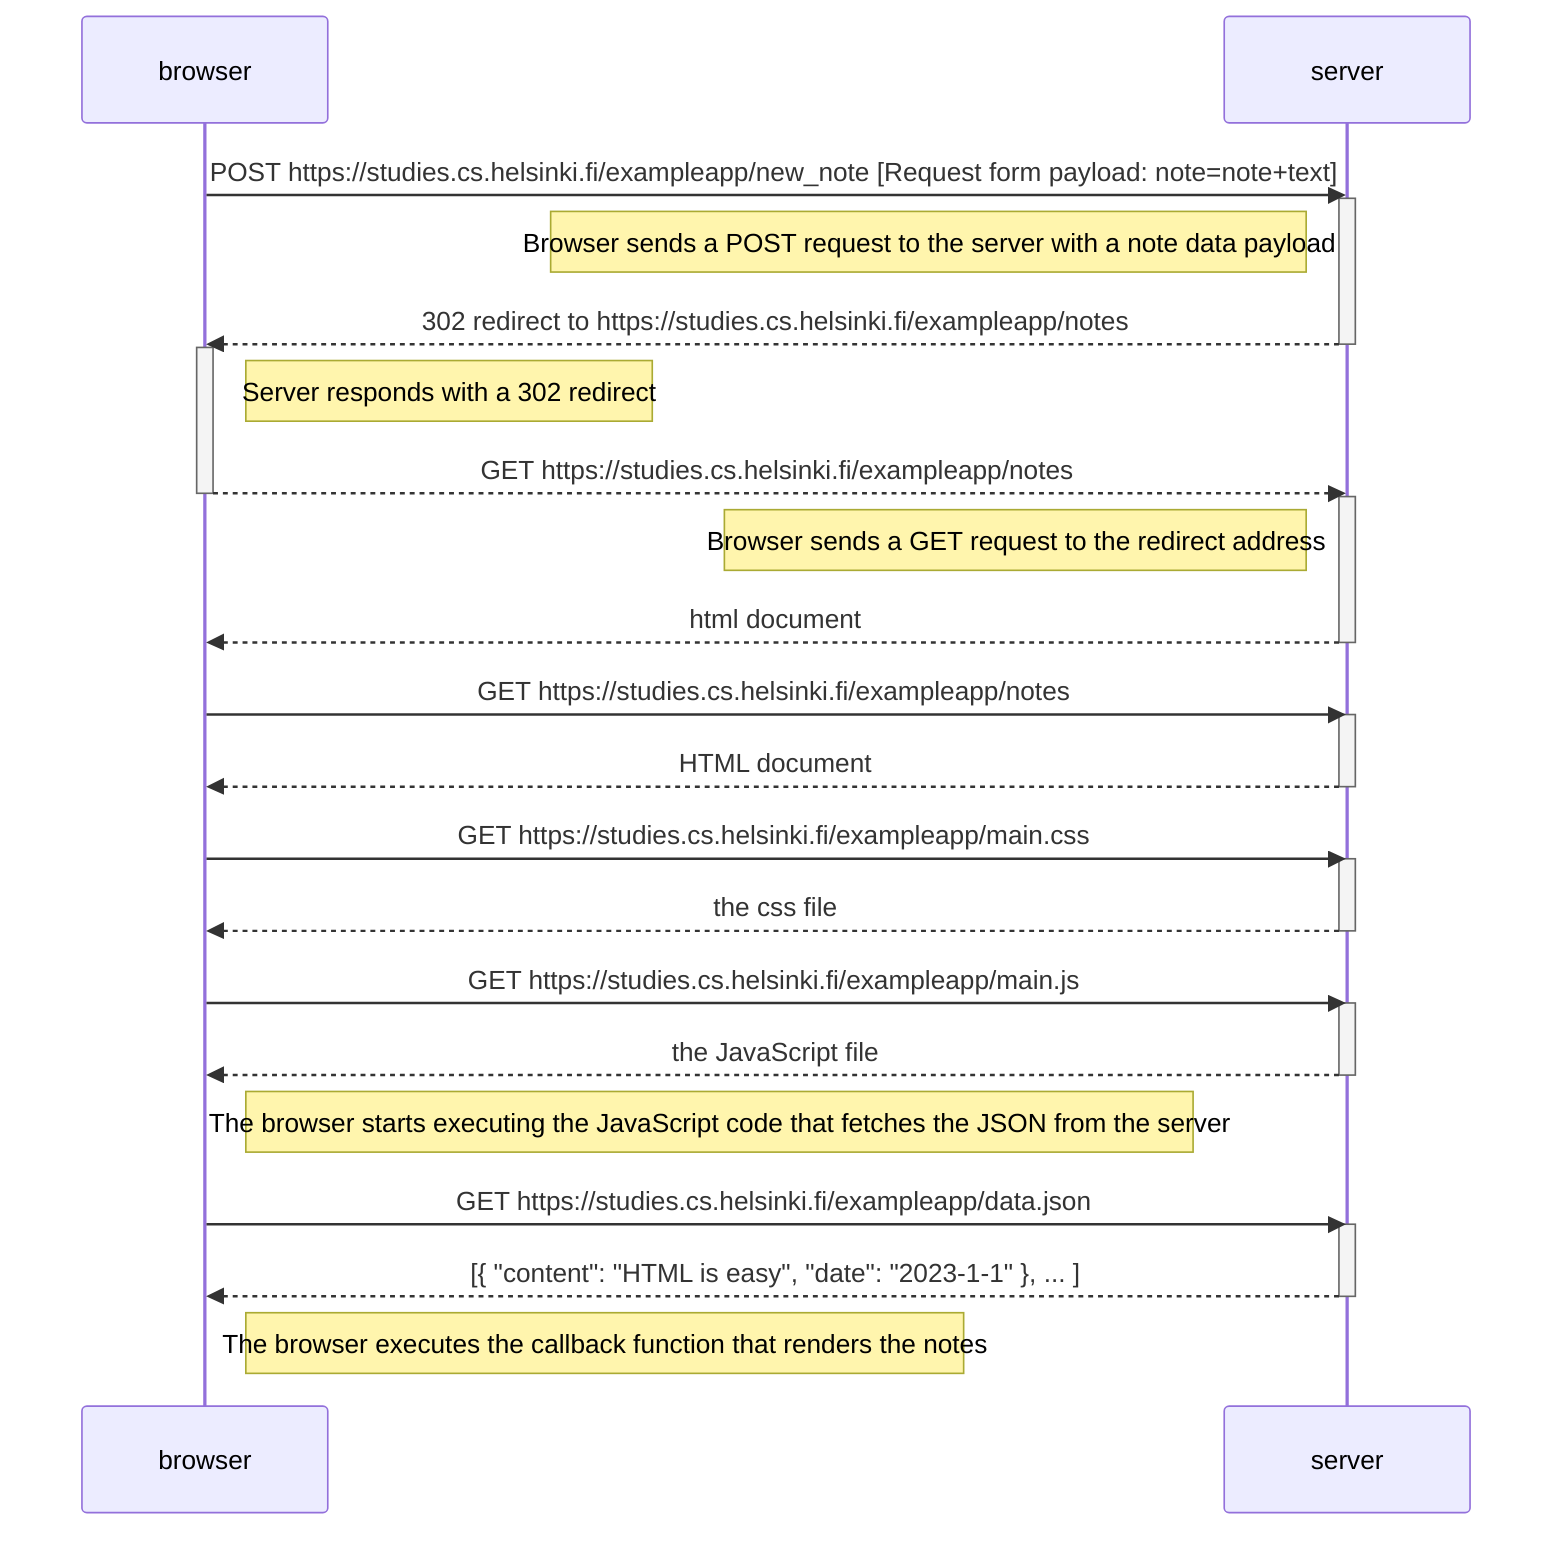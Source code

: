 sequenceDiagram
    participant browser
    participant server

    browser->>server: POST https://studies.cs.helsinki.fi/exampleapp/new_note [Request form payload: note=note+text]
    activate server
    Note left of server: Browser sends a POST request to the server with a note data payload
    server-->>browser: 302 redirect to https://studies.cs.helsinki.fi/exampleapp/notes
    deactivate server
    activate browser
    Note right of browser: Server responds with a 302 redirect
    browser-->>server: GET https://studies.cs.helsinki.fi/exampleapp/notes
    deactivate browser
    activate server
    Note left of server: Browser sends a GET request to the redirect address
    server-->>browser: html document
    deactivate server

    browser->>server: GET https://studies.cs.helsinki.fi/exampleapp/notes
    activate server
    server-->>browser: HTML document
    deactivate server

    browser->>server: GET https://studies.cs.helsinki.fi/exampleapp/main.css
    activate server
    server-->>browser: the css file
    deactivate server

    browser->>server: GET https://studies.cs.helsinki.fi/exampleapp/main.js
    activate server
    server-->>browser: the JavaScript file
    deactivate server

    Note right of browser: The browser starts executing the JavaScript code that fetches the JSON from the server

    browser->>server: GET https://studies.cs.helsinki.fi/exampleapp/data.json
    activate server
    server-->>browser: [{ "content": "HTML is easy", "date": "2023-1-1" }, ... ]
    deactivate server

    Note right of browser: The browser executes the callback function that renders the notes